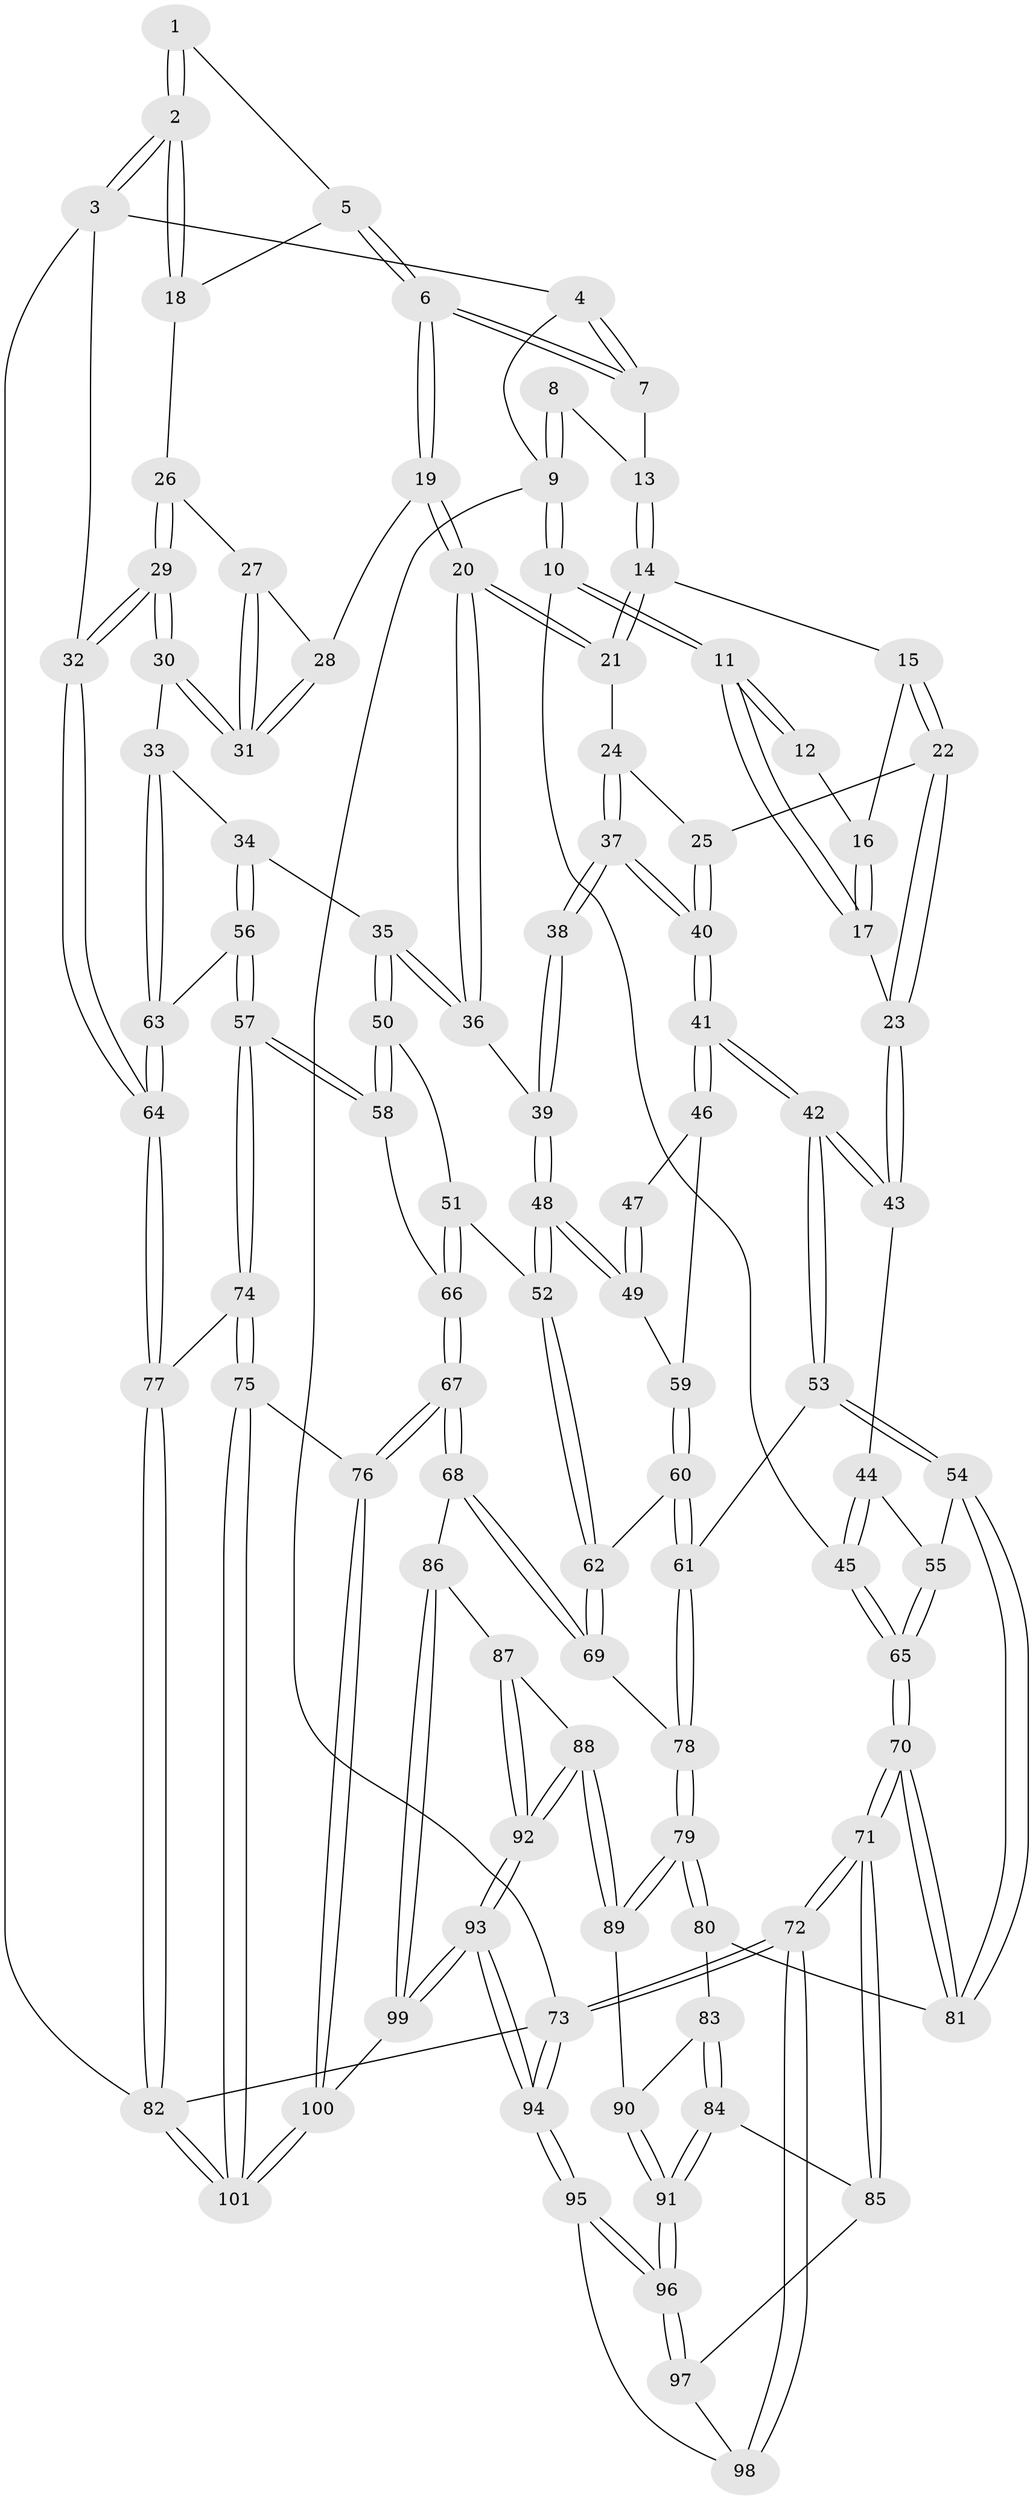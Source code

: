 // Generated by graph-tools (version 1.1) at 2025/11/02/21/25 10:11:13]
// undirected, 101 vertices, 249 edges
graph export_dot {
graph [start="1"]
  node [color=gray90,style=filled];
  1 [pos="+0.9020743433259795+0.07303427079548291"];
  2 [pos="+1+0.12037846144916925"];
  3 [pos="+1+0.06075830399824369"];
  4 [pos="+0.7747329346157772+0"];
  5 [pos="+0.863579759639215+0.10363100886388531"];
  6 [pos="+0.6413400083801064+0.08589793013143789"];
  7 [pos="+0.5877383239184178+0"];
  8 [pos="+0.2949330037767042+0"];
  9 [pos="+0+0"];
  10 [pos="+0+0.06297195651043715"];
  11 [pos="+0+0.07264473801778412"];
  12 [pos="+0.18525167850203095+0.06751446675978785"];
  13 [pos="+0.4622257234749143+0"];
  14 [pos="+0.3298410688065449+0.14924908332762227"];
  15 [pos="+0.2916282745604538+0.15924779369416764"];
  16 [pos="+0.18576241972223803+0.07893313737968116"];
  17 [pos="+0.1252597060753575+0.2270244334851615"];
  18 [pos="+0.950028809880332+0.17503521209198972"];
  19 [pos="+0.6430095493465945+0.1083492699989869"];
  20 [pos="+0.570001644194315+0.2766071427322543"];
  21 [pos="+0.3399673743843899+0.1724157110968283"];
  22 [pos="+0.16709896086217077+0.24431889796891648"];
  23 [pos="+0.14124928536156936+0.24096971930238442"];
  24 [pos="+0.3453999196730834+0.27585832301383983"];
  25 [pos="+0.21183502674672572+0.2805151710737344"];
  26 [pos="+0.9443995624852595+0.1795318987735258"];
  27 [pos="+0.8876519011994835+0.19118445574186527"];
  28 [pos="+0.7096667277192029+0.15843451908008083"];
  29 [pos="+0.8835526036926147+0.4038163813096436"];
  30 [pos="+0.8777479063940454+0.40320523936653857"];
  31 [pos="+0.8374331123060181+0.32297699318451933"];
  32 [pos="+1+0.48107488263951337"];
  33 [pos="+0.848497535168537+0.4165488639935626"];
  34 [pos="+0.6958320345001577+0.42180198202406965"];
  35 [pos="+0.6516254242092389+0.412935922682079"];
  36 [pos="+0.5563473333488927+0.33298709457979775"];
  37 [pos="+0.3955731419410851+0.341846694297271"];
  38 [pos="+0.4743463260036826+0.3566469473051642"];
  39 [pos="+0.51726700870815+0.3563547654932906"];
  40 [pos="+0.2694105553069077+0.41192024566223573"];
  41 [pos="+0.2316000576232491+0.49095013679738897"];
  42 [pos="+0.21315477948023542+0.5072811782322905"];
  43 [pos="+0.09728167205091029+0.4273430535645851"];
  44 [pos="+0.05119015338584367+0.4321284715205345"];
  45 [pos="+0+0.40664377655615497"];
  46 [pos="+0.33999221504413496+0.4973574559818999"];
  47 [pos="+0.4023188855391834+0.43917819906431105"];
  48 [pos="+0.4744442503263575+0.5554366551977373"];
  49 [pos="+0.39349616359413253+0.518008297167502"];
  50 [pos="+0.6501574571439379+0.4223298214764139"];
  51 [pos="+0.5547522222946731+0.5986786474263506"];
  52 [pos="+0.4779557635490794+0.5788326090349648"];
  53 [pos="+0.20858235133844197+0.5815095958481088"];
  54 [pos="+0.15512740664259334+0.6269212753166381"];
  55 [pos="+0.04756296033495762+0.5674868964815832"];
  56 [pos="+0.744930605352262+0.6243625565600047"];
  57 [pos="+0.7259987151247724+0.6560742130040085"];
  58 [pos="+0.6583481668314788+0.6219850450764459"];
  59 [pos="+0.3536826043126603+0.5049666434252386"];
  60 [pos="+0.37661806109923807+0.6195614089924143"];
  61 [pos="+0.26670029296914133+0.6213606404707499"];
  62 [pos="+0.43931912155814634+0.6262730837560252"];
  63 [pos="+0.786837863080689+0.5844681382703839"];
  64 [pos="+1+0.6392496624946259"];
  65 [pos="+0+0.5712178948804711"];
  66 [pos="+0.5924971691325988+0.621898018493366"];
  67 [pos="+0.5252153876848364+0.8399690276720521"];
  68 [pos="+0.5111762895828277+0.8373654409263587"];
  69 [pos="+0.4485201474309135+0.7670741794573981"];
  70 [pos="+0+0.7431168717491753"];
  71 [pos="+0+0.8081697847513034"];
  72 [pos="+0+1"];
  73 [pos="+0+1"];
  74 [pos="+0.7794242371900469+0.816509607350004"];
  75 [pos="+0.7472437558203603+0.8569818394151114"];
  76 [pos="+0.5305742463832009+0.8425884245811878"];
  77 [pos="+1+0.7274975656221069"];
  78 [pos="+0.3115881018623232+0.7611540441662724"];
  79 [pos="+0.24275712039215144+0.8346194175498053"];
  80 [pos="+0.14633029517291954+0.7358514734704269"];
  81 [pos="+0.1343650124431914+0.6605578061853216"];
  82 [pos="+1+1"];
  83 [pos="+0.05890444502417318+0.833490827100263"];
  84 [pos="+0.022725329737577925+0.8505111296072985"];
  85 [pos="+0+0.8550659354814998"];
  86 [pos="+0.44527069816001186+0.8885334361153119"];
  87 [pos="+0.3768980825559894+0.8996187291293906"];
  88 [pos="+0.25646054716157546+0.8773732004187623"];
  89 [pos="+0.24127067562104246+0.8554107894975221"];
  90 [pos="+0.20140657698472342+0.870875762674037"];
  91 [pos="+0.1395992784517585+0.9291379032090779"];
  92 [pos="+0.2615188390046802+1"];
  93 [pos="+0.25289266519793047+1"];
  94 [pos="+0.20999132952573596+1"];
  95 [pos="+0.1345698343967289+1"];
  96 [pos="+0.12735574043198594+0.9867648619372917"];
  97 [pos="+0.03814277745744904+0.9227270152541094"];
  98 [pos="+0.04424444324895261+0.9795959941607113"];
  99 [pos="+0.35336734389246527+1"];
  100 [pos="+0.5359350752057542+1"];
  101 [pos="+0.8045206680479214+1"];
  1 -- 2;
  1 -- 2;
  1 -- 5;
  2 -- 3;
  2 -- 3;
  2 -- 18;
  2 -- 18;
  3 -- 4;
  3 -- 32;
  3 -- 82;
  4 -- 7;
  4 -- 7;
  4 -- 9;
  5 -- 6;
  5 -- 6;
  5 -- 18;
  6 -- 7;
  6 -- 7;
  6 -- 19;
  6 -- 19;
  7 -- 13;
  8 -- 9;
  8 -- 9;
  8 -- 13;
  9 -- 10;
  9 -- 10;
  9 -- 73;
  10 -- 11;
  10 -- 11;
  10 -- 45;
  11 -- 12;
  11 -- 12;
  11 -- 17;
  11 -- 17;
  12 -- 16;
  13 -- 14;
  13 -- 14;
  14 -- 15;
  14 -- 21;
  14 -- 21;
  15 -- 16;
  15 -- 22;
  15 -- 22;
  16 -- 17;
  16 -- 17;
  17 -- 23;
  18 -- 26;
  19 -- 20;
  19 -- 20;
  19 -- 28;
  20 -- 21;
  20 -- 21;
  20 -- 36;
  20 -- 36;
  21 -- 24;
  22 -- 23;
  22 -- 23;
  22 -- 25;
  23 -- 43;
  23 -- 43;
  24 -- 25;
  24 -- 37;
  24 -- 37;
  25 -- 40;
  25 -- 40;
  26 -- 27;
  26 -- 29;
  26 -- 29;
  27 -- 28;
  27 -- 31;
  27 -- 31;
  28 -- 31;
  28 -- 31;
  29 -- 30;
  29 -- 30;
  29 -- 32;
  29 -- 32;
  30 -- 31;
  30 -- 31;
  30 -- 33;
  32 -- 64;
  32 -- 64;
  33 -- 34;
  33 -- 63;
  33 -- 63;
  34 -- 35;
  34 -- 56;
  34 -- 56;
  35 -- 36;
  35 -- 36;
  35 -- 50;
  35 -- 50;
  36 -- 39;
  37 -- 38;
  37 -- 38;
  37 -- 40;
  37 -- 40;
  38 -- 39;
  38 -- 39;
  39 -- 48;
  39 -- 48;
  40 -- 41;
  40 -- 41;
  41 -- 42;
  41 -- 42;
  41 -- 46;
  41 -- 46;
  42 -- 43;
  42 -- 43;
  42 -- 53;
  42 -- 53;
  43 -- 44;
  44 -- 45;
  44 -- 45;
  44 -- 55;
  45 -- 65;
  45 -- 65;
  46 -- 47;
  46 -- 59;
  47 -- 49;
  47 -- 49;
  48 -- 49;
  48 -- 49;
  48 -- 52;
  48 -- 52;
  49 -- 59;
  50 -- 51;
  50 -- 58;
  50 -- 58;
  51 -- 52;
  51 -- 66;
  51 -- 66;
  52 -- 62;
  52 -- 62;
  53 -- 54;
  53 -- 54;
  53 -- 61;
  54 -- 55;
  54 -- 81;
  54 -- 81;
  55 -- 65;
  55 -- 65;
  56 -- 57;
  56 -- 57;
  56 -- 63;
  57 -- 58;
  57 -- 58;
  57 -- 74;
  57 -- 74;
  58 -- 66;
  59 -- 60;
  59 -- 60;
  60 -- 61;
  60 -- 61;
  60 -- 62;
  61 -- 78;
  61 -- 78;
  62 -- 69;
  62 -- 69;
  63 -- 64;
  63 -- 64;
  64 -- 77;
  64 -- 77;
  65 -- 70;
  65 -- 70;
  66 -- 67;
  66 -- 67;
  67 -- 68;
  67 -- 68;
  67 -- 76;
  67 -- 76;
  68 -- 69;
  68 -- 69;
  68 -- 86;
  69 -- 78;
  70 -- 71;
  70 -- 71;
  70 -- 81;
  70 -- 81;
  71 -- 72;
  71 -- 72;
  71 -- 85;
  71 -- 85;
  72 -- 73;
  72 -- 73;
  72 -- 98;
  72 -- 98;
  73 -- 94;
  73 -- 94;
  73 -- 82;
  74 -- 75;
  74 -- 75;
  74 -- 77;
  75 -- 76;
  75 -- 101;
  75 -- 101;
  76 -- 100;
  76 -- 100;
  77 -- 82;
  77 -- 82;
  78 -- 79;
  78 -- 79;
  79 -- 80;
  79 -- 80;
  79 -- 89;
  79 -- 89;
  80 -- 81;
  80 -- 83;
  82 -- 101;
  82 -- 101;
  83 -- 84;
  83 -- 84;
  83 -- 90;
  84 -- 85;
  84 -- 91;
  84 -- 91;
  85 -- 97;
  86 -- 87;
  86 -- 99;
  86 -- 99;
  87 -- 88;
  87 -- 92;
  87 -- 92;
  88 -- 89;
  88 -- 89;
  88 -- 92;
  88 -- 92;
  89 -- 90;
  90 -- 91;
  90 -- 91;
  91 -- 96;
  91 -- 96;
  92 -- 93;
  92 -- 93;
  93 -- 94;
  93 -- 94;
  93 -- 99;
  93 -- 99;
  94 -- 95;
  94 -- 95;
  95 -- 96;
  95 -- 96;
  95 -- 98;
  96 -- 97;
  96 -- 97;
  97 -- 98;
  99 -- 100;
  100 -- 101;
  100 -- 101;
}
